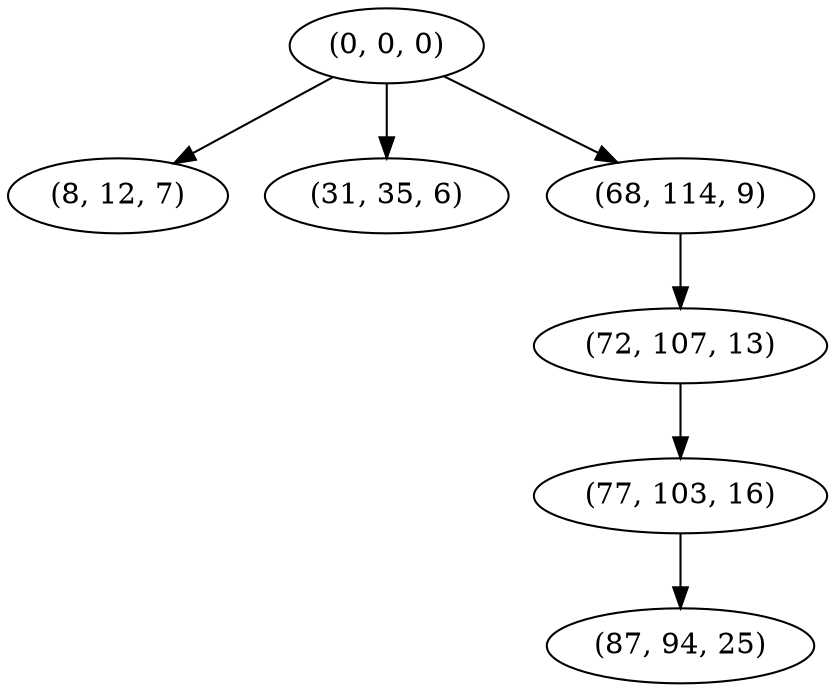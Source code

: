 digraph tree {
    "(0, 0, 0)";
    "(8, 12, 7)";
    "(31, 35, 6)";
    "(68, 114, 9)";
    "(72, 107, 13)";
    "(77, 103, 16)";
    "(87, 94, 25)";
    "(0, 0, 0)" -> "(8, 12, 7)";
    "(0, 0, 0)" -> "(31, 35, 6)";
    "(0, 0, 0)" -> "(68, 114, 9)";
    "(68, 114, 9)" -> "(72, 107, 13)";
    "(72, 107, 13)" -> "(77, 103, 16)";
    "(77, 103, 16)" -> "(87, 94, 25)";
}
